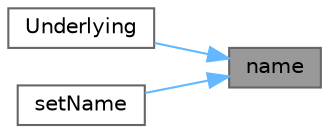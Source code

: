 digraph "name"
{
 // INTERACTIVE_SVG=YES
 // LATEX_PDF_SIZE
  bgcolor="transparent";
  edge [fontname=Helvetica,fontsize=10,labelfontname=Helvetica,labelfontsize=10];
  node [fontname=Helvetica,fontsize=10,shape=box,height=0.2,width=0.4];
  rankdir="RL";
  Node1 [label="name",height=0.2,width=0.4,color="gray40", fillcolor="grey60", style="filled", fontcolor="black",tooltip=" "];
  Node1 -> Node2 [dir="back",color="steelblue1",style="solid"];
  Node2 [label="Underlying",height=0.2,width=0.4,color="grey40", fillcolor="white", style="filled",URL="$classore_1_1data_1_1_underlying.html#a5dbc12cd6db7e9a64abffb1fcf66a62b",tooltip="Constructor with type, name, weight."];
  Node1 -> Node3 [dir="back",color="steelblue1",style="solid"];
  Node3 [label="setName",height=0.2,width=0.4,color="grey40", fillcolor="white", style="filled",URL="$classore_1_1data_1_1_underlying.html#a5cc832820942d741e86edc84afbdcf88",tooltip=" "];
}
